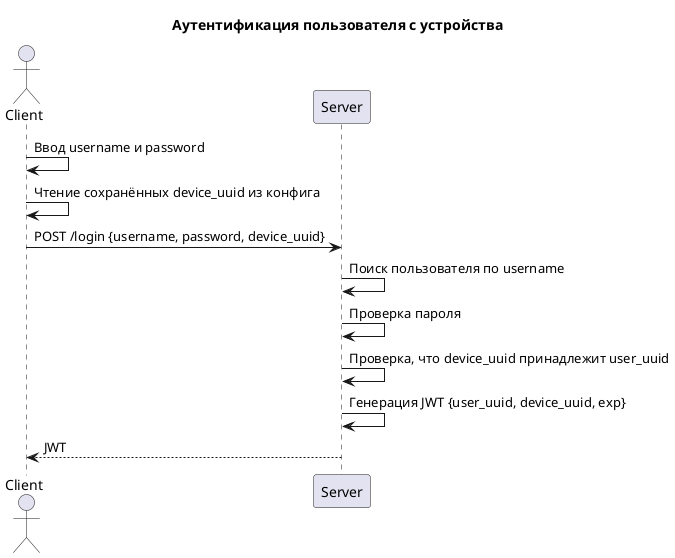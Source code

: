 @startuml
title Аутентификация пользователя с устройства

actor Client
participant Server

Client -> Client: Ввод username и password
Client -> Client: Чтение сохранённых device_uuid из конфига

Client -> Server: POST /login {username, password, device_uuid}

Server -> Server: Поиск пользователя по username
Server -> Server: Проверка пароля
Server -> Server: Проверка, что device_uuid принадлежит user_uuid
Server -> Server: Генерация JWT {user_uuid, device_uuid, exp}

Server --> Client: JWT
@enduml
